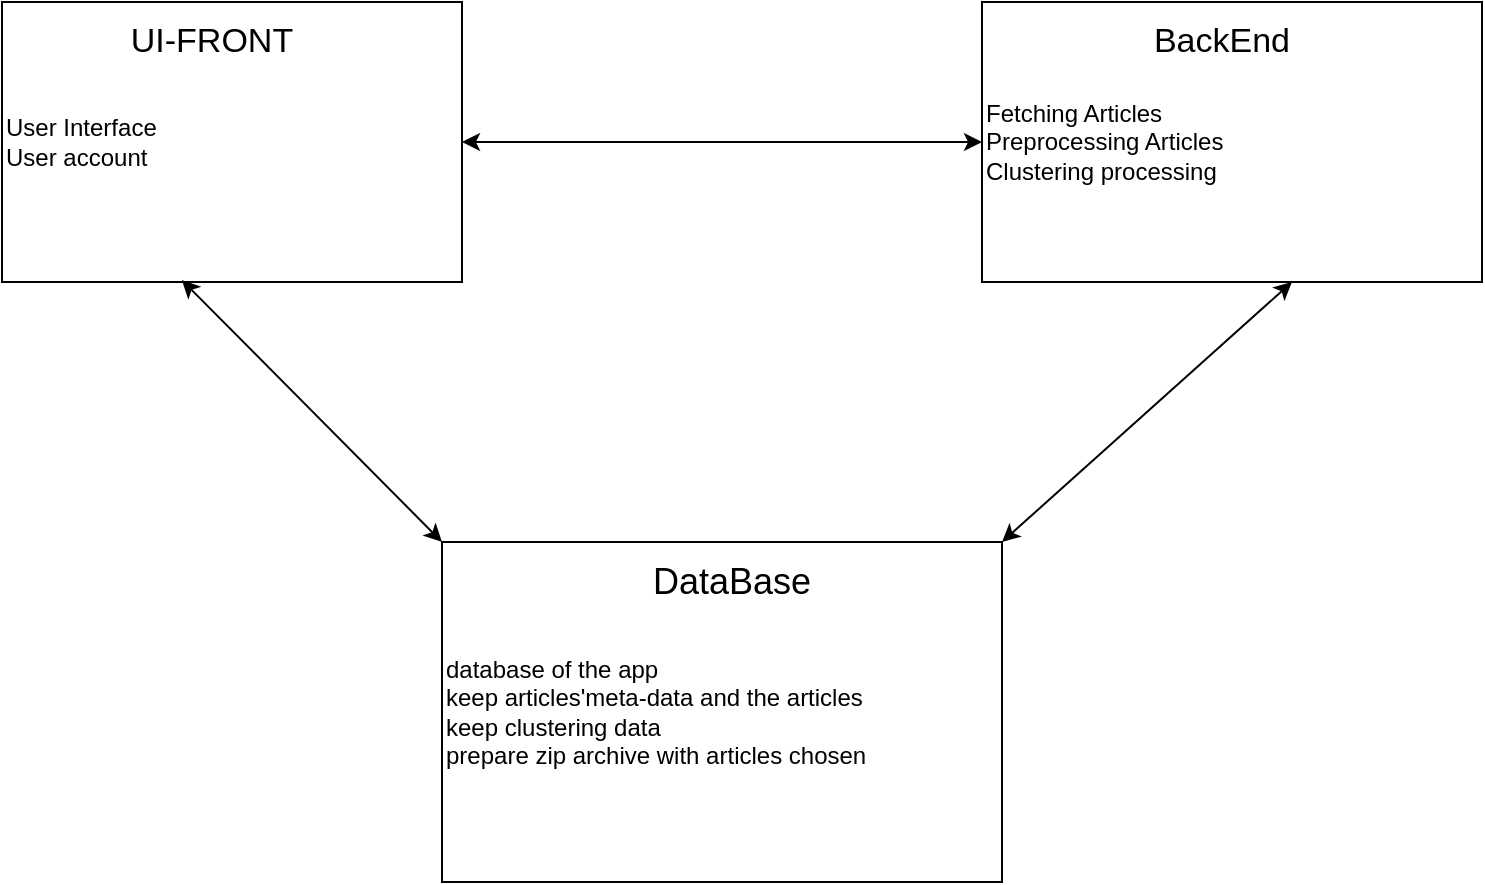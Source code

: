 <mxfile version="14.4.3" type="device"><diagram id="G_cpTcne698S1ex-nkcn" name="Page-1"><mxGraphModel dx="1350" dy="816" grid="1" gridSize="10" guides="1" tooltips="1" connect="1" arrows="1" fold="1" page="1" pageScale="1" pageWidth="827" pageHeight="1169" math="0" shadow="0"><root><mxCell id="0"/><mxCell id="1" parent="0"/><mxCell id="0aQ0KvDbSLSkc7f-tusJ-1" value="User Interface&lt;br&gt;User account" style="rounded=0;whiteSpace=wrap;html=1;align=left;" vertex="1" parent="1"><mxGeometry x="100" y="140" width="230" height="140" as="geometry"/></mxCell><mxCell id="0aQ0KvDbSLSkc7f-tusJ-2" value="&lt;font style=&quot;font-size: 17px&quot;&gt;UI-FRONT&lt;/font&gt;" style="text;html=1;strokeColor=none;fillColor=none;align=center;verticalAlign=middle;whiteSpace=wrap;rounded=0;" vertex="1" parent="1"><mxGeometry x="130" y="150" width="150" height="20" as="geometry"/></mxCell><mxCell id="0aQ0KvDbSLSkc7f-tusJ-3" value="Fetching Articles&lt;br&gt;Preprocessing Articles&lt;br&gt;Clustering processing" style="rounded=0;whiteSpace=wrap;html=1;align=left;" vertex="1" parent="1"><mxGeometry x="590" y="140" width="250" height="140" as="geometry"/></mxCell><mxCell id="0aQ0KvDbSLSkc7f-tusJ-4" value="&lt;font style=&quot;font-size: 17px&quot;&gt;BackEnd&lt;/font&gt;" style="text;html=1;strokeColor=none;fillColor=none;align=center;verticalAlign=middle;whiteSpace=wrap;rounded=0;" vertex="1" parent="1"><mxGeometry x="630" y="150" width="160" height="20" as="geometry"/></mxCell><mxCell id="0aQ0KvDbSLSkc7f-tusJ-5" value="database of the app&lt;br&gt;keep articles'meta-data and the articles&lt;br&gt;keep clustering data&lt;br&gt;prepare zip archive with articles chosen" style="rounded=0;whiteSpace=wrap;html=1;align=left;" vertex="1" parent="1"><mxGeometry x="320" y="410" width="280" height="170" as="geometry"/></mxCell><mxCell id="0aQ0KvDbSLSkc7f-tusJ-6" value="&lt;font style=&quot;font-size: 18px&quot;&gt;DataBase&lt;/font&gt;" style="text;html=1;strokeColor=none;fillColor=none;align=center;verticalAlign=middle;whiteSpace=wrap;rounded=0;" vertex="1" parent="1"><mxGeometry x="390" y="420" width="150" height="20" as="geometry"/></mxCell><mxCell id="0aQ0KvDbSLSkc7f-tusJ-7" value="" style="endArrow=classic;startArrow=classic;html=1;entryX=0.391;entryY=0.993;entryDx=0;entryDy=0;entryPerimeter=0;exitX=0;exitY=0;exitDx=0;exitDy=0;" edge="1" parent="1" source="0aQ0KvDbSLSkc7f-tusJ-5" target="0aQ0KvDbSLSkc7f-tusJ-1"><mxGeometry width="50" height="50" relative="1" as="geometry"><mxPoint x="250" y="420" as="sourcePoint"/><mxPoint x="300" y="370" as="targetPoint"/></mxGeometry></mxCell><mxCell id="0aQ0KvDbSLSkc7f-tusJ-8" value="" style="endArrow=classic;startArrow=classic;html=1;exitX=1;exitY=0;exitDx=0;exitDy=0;entryX=0.62;entryY=1;entryDx=0;entryDy=0;entryPerimeter=0;" edge="1" parent="1" source="0aQ0KvDbSLSkc7f-tusJ-5" target="0aQ0KvDbSLSkc7f-tusJ-3"><mxGeometry width="50" height="50" relative="1" as="geometry"><mxPoint x="550" y="380" as="sourcePoint"/><mxPoint x="600" y="330" as="targetPoint"/></mxGeometry></mxCell><mxCell id="0aQ0KvDbSLSkc7f-tusJ-9" value="" style="endArrow=classic;startArrow=classic;html=1;entryX=0;entryY=0.5;entryDx=0;entryDy=0;" edge="1" parent="1" source="0aQ0KvDbSLSkc7f-tusJ-1" target="0aQ0KvDbSLSkc7f-tusJ-3"><mxGeometry width="50" height="50" relative="1" as="geometry"><mxPoint x="350" y="170" as="sourcePoint"/><mxPoint x="400" y="120" as="targetPoint"/></mxGeometry></mxCell></root></mxGraphModel></diagram></mxfile>